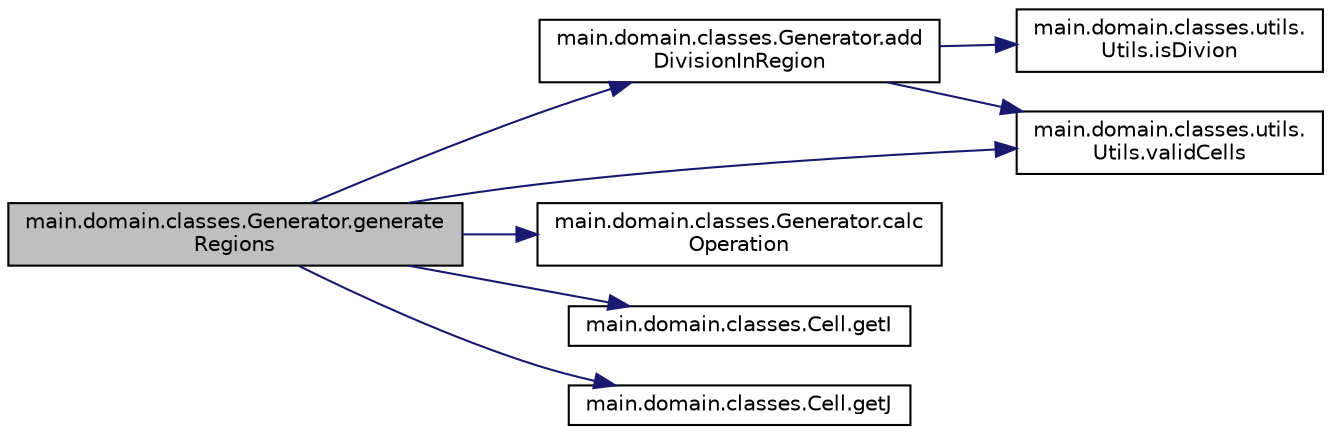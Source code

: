 digraph "main.domain.classes.Generator.generateRegions"
{
 // INTERACTIVE_SVG=YES
 // LATEX_PDF_SIZE
  edge [fontname="Helvetica",fontsize="10",labelfontname="Helvetica",labelfontsize="10"];
  node [fontname="Helvetica",fontsize="10",shape=record];
  rankdir="LR";
  Node1 [label="main.domain.classes.Generator.generate\lRegions",height=0.2,width=0.4,color="black", fillcolor="grey75", style="filled", fontcolor="black",tooltip=" "];
  Node1 -> Node2 [color="midnightblue",fontsize="10",style="solid",fontname="Helvetica"];
  Node2 [label="main.domain.classes.Generator.add\lDivisionInRegion",height=0.2,width=0.4,color="black", fillcolor="white", style="filled",URL="$classmain_1_1domain_1_1classes_1_1Generator.html#a9bed63d52ccc46ef654e4ffd9dd4ebbc",tooltip=" "];
  Node2 -> Node3 [color="midnightblue",fontsize="10",style="solid",fontname="Helvetica"];
  Node3 [label="main.domain.classes.utils.\lUtils.isDivion",height=0.2,width=0.4,color="black", fillcolor="white", style="filled",URL="$classmain_1_1domain_1_1classes_1_1utils_1_1Utils.html#a2b5c75289e45e61e6fb4385e6c07da80",tooltip=" "];
  Node2 -> Node4 [color="midnightblue",fontsize="10",style="solid",fontname="Helvetica"];
  Node4 [label="main.domain.classes.utils.\lUtils.validCells",height=0.2,width=0.4,color="black", fillcolor="white", style="filled",URL="$classmain_1_1domain_1_1classes_1_1utils_1_1Utils.html#ad29ef71adf5efc1f08b59dd87248e151",tooltip=" "];
  Node1 -> Node5 [color="midnightblue",fontsize="10",style="solid",fontname="Helvetica"];
  Node5 [label="main.domain.classes.Generator.calc\lOperation",height=0.2,width=0.4,color="black", fillcolor="white", style="filled",URL="$classmain_1_1domain_1_1classes_1_1Generator.html#a1cff8029ef5b3b94e35437dcb8ae39e5",tooltip=" "];
  Node1 -> Node6 [color="midnightblue",fontsize="10",style="solid",fontname="Helvetica"];
  Node6 [label="main.domain.classes.Cell.getI",height=0.2,width=0.4,color="black", fillcolor="white", style="filled",URL="$classmain_1_1domain_1_1classes_1_1Cell.html#a0648b98b65cf154a898939b965e69606",tooltip=" "];
  Node1 -> Node7 [color="midnightblue",fontsize="10",style="solid",fontname="Helvetica"];
  Node7 [label="main.domain.classes.Cell.getJ",height=0.2,width=0.4,color="black", fillcolor="white", style="filled",URL="$classmain_1_1domain_1_1classes_1_1Cell.html#a2f0d5bb53e40dfcd195e32b6a1faebf3",tooltip=" "];
  Node1 -> Node4 [color="midnightblue",fontsize="10",style="solid",fontname="Helvetica"];
}

